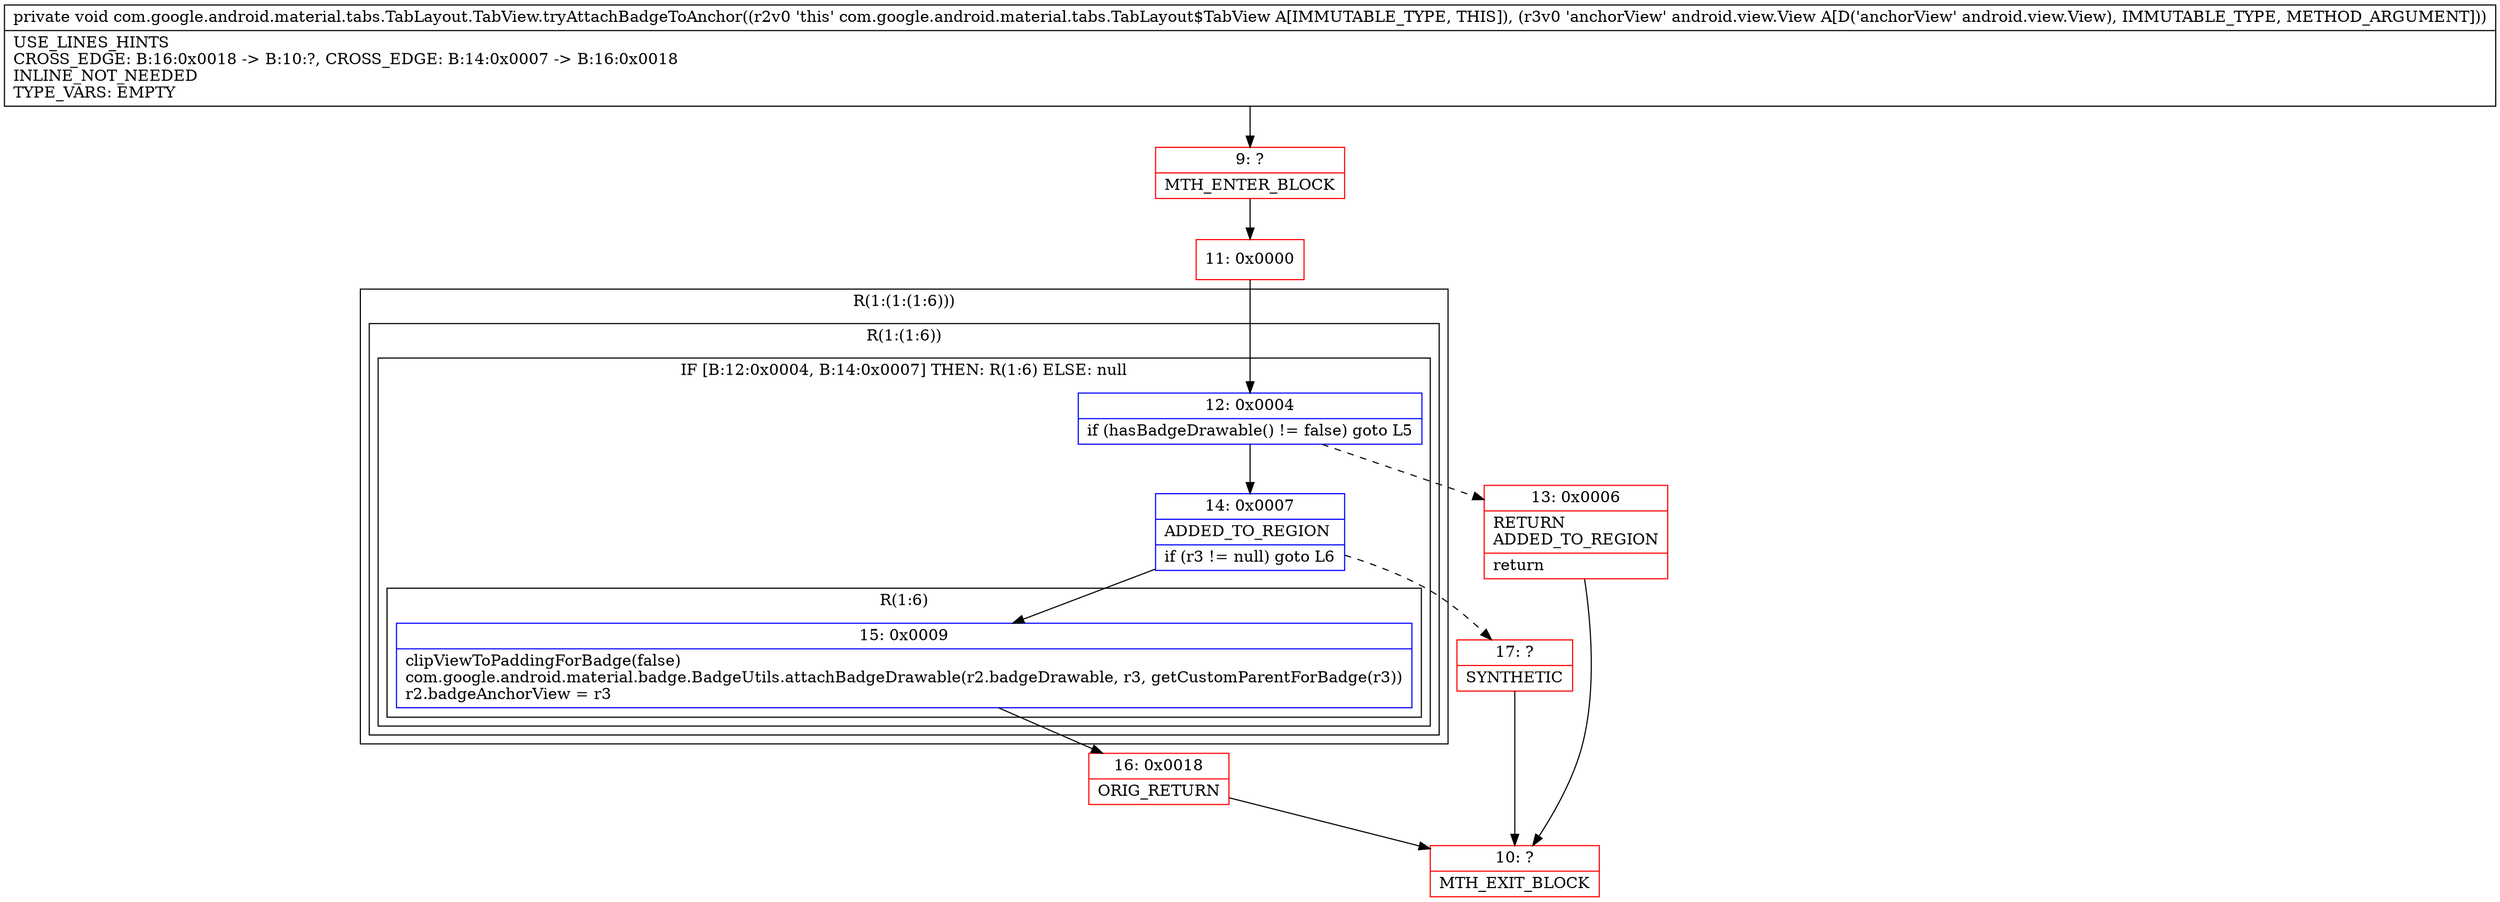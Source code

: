 digraph "CFG forcom.google.android.material.tabs.TabLayout.TabView.tryAttachBadgeToAnchor(Landroid\/view\/View;)V" {
subgraph cluster_Region_1251096714 {
label = "R(1:(1:(1:6)))";
node [shape=record,color=blue];
subgraph cluster_Region_2023382124 {
label = "R(1:(1:6))";
node [shape=record,color=blue];
subgraph cluster_IfRegion_2146579759 {
label = "IF [B:12:0x0004, B:14:0x0007] THEN: R(1:6) ELSE: null";
node [shape=record,color=blue];
Node_12 [shape=record,label="{12\:\ 0x0004|if (hasBadgeDrawable() != false) goto L5\l}"];
Node_14 [shape=record,label="{14\:\ 0x0007|ADDED_TO_REGION\l|if (r3 != null) goto L6\l}"];
subgraph cluster_Region_1690280416 {
label = "R(1:6)";
node [shape=record,color=blue];
Node_15 [shape=record,label="{15\:\ 0x0009|clipViewToPaddingForBadge(false)\lcom.google.android.material.badge.BadgeUtils.attachBadgeDrawable(r2.badgeDrawable, r3, getCustomParentForBadge(r3))\lr2.badgeAnchorView = r3\l}"];
}
}
}
}
Node_9 [shape=record,color=red,label="{9\:\ ?|MTH_ENTER_BLOCK\l}"];
Node_11 [shape=record,color=red,label="{11\:\ 0x0000}"];
Node_13 [shape=record,color=red,label="{13\:\ 0x0006|RETURN\lADDED_TO_REGION\l|return\l}"];
Node_10 [shape=record,color=red,label="{10\:\ ?|MTH_EXIT_BLOCK\l}"];
Node_16 [shape=record,color=red,label="{16\:\ 0x0018|ORIG_RETURN\l}"];
Node_17 [shape=record,color=red,label="{17\:\ ?|SYNTHETIC\l}"];
MethodNode[shape=record,label="{private void com.google.android.material.tabs.TabLayout.TabView.tryAttachBadgeToAnchor((r2v0 'this' com.google.android.material.tabs.TabLayout$TabView A[IMMUTABLE_TYPE, THIS]), (r3v0 'anchorView' android.view.View A[D('anchorView' android.view.View), IMMUTABLE_TYPE, METHOD_ARGUMENT]))  | USE_LINES_HINTS\lCROSS_EDGE: B:16:0x0018 \-\> B:10:?, CROSS_EDGE: B:14:0x0007 \-\> B:16:0x0018\lINLINE_NOT_NEEDED\lTYPE_VARS: EMPTY\l}"];
MethodNode -> Node_9;Node_12 -> Node_13[style=dashed];
Node_12 -> Node_14;
Node_14 -> Node_15;
Node_14 -> Node_17[style=dashed];
Node_15 -> Node_16;
Node_9 -> Node_11;
Node_11 -> Node_12;
Node_13 -> Node_10;
Node_16 -> Node_10;
Node_17 -> Node_10;
}

